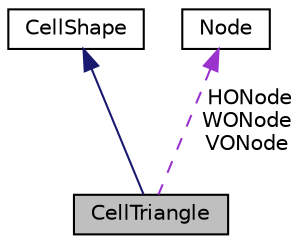 digraph "CellTriangle"
{
  edge [fontname="Helvetica",fontsize="10",labelfontname="Helvetica",labelfontsize="10"];
  node [fontname="Helvetica",fontsize="10",shape=record];
  Node2 [label="CellTriangle",height=0.2,width=0.4,color="black", fillcolor="grey75", style="filled", fontcolor="black"];
  Node3 -> Node2 [dir="back",color="midnightblue",fontsize="10",style="solid"];
  Node3 [label="CellShape",height=0.2,width=0.4,color="black", fillcolor="white", style="filled",URL="$class_cell_shape.html"];
  Node4 -> Node2 [dir="back",color="darkorchid3",fontsize="10",style="dashed",label=" HONode\nWONode\nVONode" ];
  Node4 [label="Node",height=0.2,width=0.4,color="black", fillcolor="white", style="filled",URL="$class_node.html"];
}
